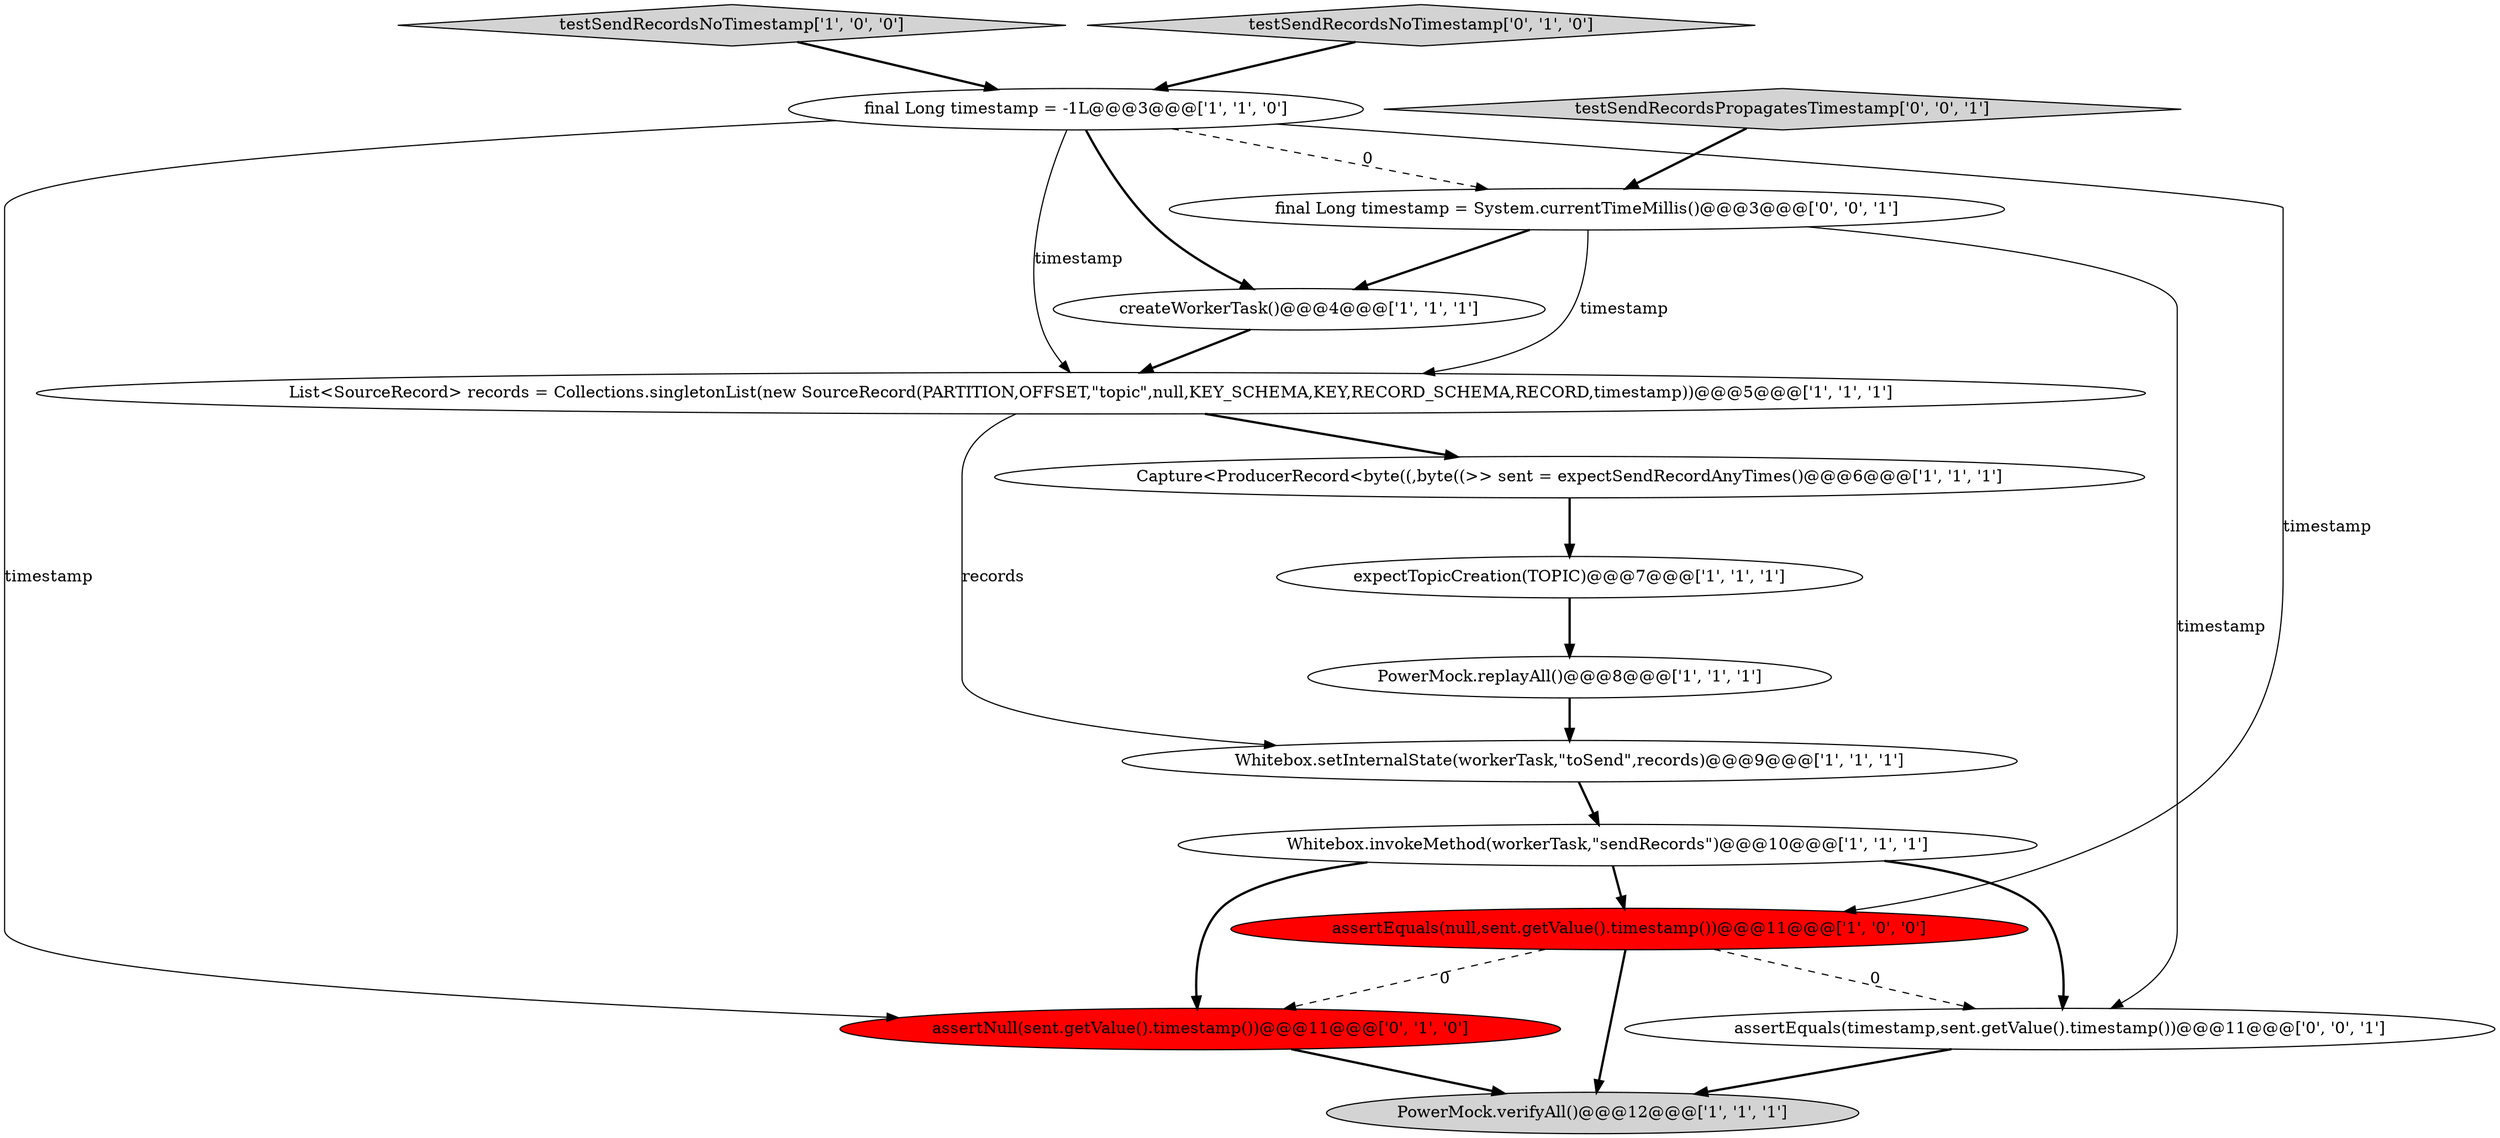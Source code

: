 digraph {
1 [style = filled, label = "PowerMock.verifyAll()@@@12@@@['1', '1', '1']", fillcolor = lightgray, shape = ellipse image = "AAA0AAABBB1BBB"];
5 [style = filled, label = "final Long timestamp = -1L@@@3@@@['1', '1', '0']", fillcolor = white, shape = ellipse image = "AAA0AAABBB1BBB"];
11 [style = filled, label = "assertNull(sent.getValue().timestamp())@@@11@@@['0', '1', '0']", fillcolor = red, shape = ellipse image = "AAA1AAABBB2BBB"];
9 [style = filled, label = "PowerMock.replayAll()@@@8@@@['1', '1', '1']", fillcolor = white, shape = ellipse image = "AAA0AAABBB1BBB"];
8 [style = filled, label = "assertEquals(null,sent.getValue().timestamp())@@@11@@@['1', '0', '0']", fillcolor = red, shape = ellipse image = "AAA1AAABBB1BBB"];
4 [style = filled, label = "createWorkerTask()@@@4@@@['1', '1', '1']", fillcolor = white, shape = ellipse image = "AAA0AAABBB1BBB"];
2 [style = filled, label = "expectTopicCreation(TOPIC)@@@7@@@['1', '1', '1']", fillcolor = white, shape = ellipse image = "AAA0AAABBB1BBB"];
6 [style = filled, label = "testSendRecordsNoTimestamp['1', '0', '0']", fillcolor = lightgray, shape = diamond image = "AAA0AAABBB1BBB"];
7 [style = filled, label = "Capture<ProducerRecord<byte((,byte((>> sent = expectSendRecordAnyTimes()@@@6@@@['1', '1', '1']", fillcolor = white, shape = ellipse image = "AAA0AAABBB1BBB"];
15 [style = filled, label = "final Long timestamp = System.currentTimeMillis()@@@3@@@['0', '0', '1']", fillcolor = white, shape = ellipse image = "AAA0AAABBB3BBB"];
0 [style = filled, label = "Whitebox.setInternalState(workerTask,\"toSend\",records)@@@9@@@['1', '1', '1']", fillcolor = white, shape = ellipse image = "AAA0AAABBB1BBB"];
3 [style = filled, label = "List<SourceRecord> records = Collections.singletonList(new SourceRecord(PARTITION,OFFSET,\"topic\",null,KEY_SCHEMA,KEY,RECORD_SCHEMA,RECORD,timestamp))@@@5@@@['1', '1', '1']", fillcolor = white, shape = ellipse image = "AAA0AAABBB1BBB"];
10 [style = filled, label = "Whitebox.invokeMethod(workerTask,\"sendRecords\")@@@10@@@['1', '1', '1']", fillcolor = white, shape = ellipse image = "AAA0AAABBB1BBB"];
12 [style = filled, label = "testSendRecordsNoTimestamp['0', '1', '0']", fillcolor = lightgray, shape = diamond image = "AAA0AAABBB2BBB"];
14 [style = filled, label = "assertEquals(timestamp,sent.getValue().timestamp())@@@11@@@['0', '0', '1']", fillcolor = white, shape = ellipse image = "AAA0AAABBB3BBB"];
13 [style = filled, label = "testSendRecordsPropagatesTimestamp['0', '0', '1']", fillcolor = lightgray, shape = diamond image = "AAA0AAABBB3BBB"];
5->8 [style = solid, label="timestamp"];
4->3 [style = bold, label=""];
15->14 [style = solid, label="timestamp"];
9->0 [style = bold, label=""];
12->5 [style = bold, label=""];
3->0 [style = solid, label="records"];
10->14 [style = bold, label=""];
11->1 [style = bold, label=""];
2->9 [style = bold, label=""];
8->14 [style = dashed, label="0"];
14->1 [style = bold, label=""];
8->1 [style = bold, label=""];
15->3 [style = solid, label="timestamp"];
6->5 [style = bold, label=""];
0->10 [style = bold, label=""];
10->8 [style = bold, label=""];
3->7 [style = bold, label=""];
7->2 [style = bold, label=""];
5->4 [style = bold, label=""];
15->4 [style = bold, label=""];
13->15 [style = bold, label=""];
8->11 [style = dashed, label="0"];
5->3 [style = solid, label="timestamp"];
5->15 [style = dashed, label="0"];
5->11 [style = solid, label="timestamp"];
10->11 [style = bold, label=""];
}
